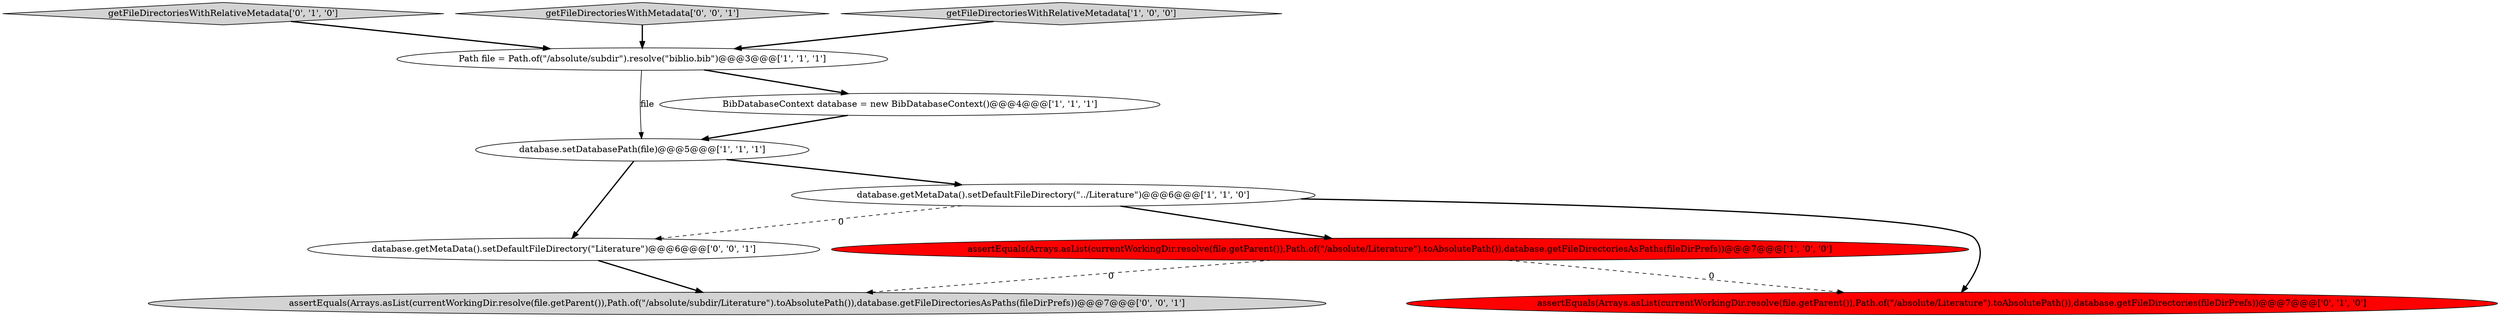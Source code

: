 digraph {
6 [style = filled, label = "getFileDirectoriesWithRelativeMetadata['0', '1', '0']", fillcolor = lightgray, shape = diamond image = "AAA0AAABBB2BBB"];
4 [style = filled, label = "database.setDatabasePath(file)@@@5@@@['1', '1', '1']", fillcolor = white, shape = ellipse image = "AAA0AAABBB1BBB"];
9 [style = filled, label = "assertEquals(Arrays.asList(currentWorkingDir.resolve(file.getParent()),Path.of(\"/absolute/subdir/Literature\").toAbsolutePath()),database.getFileDirectoriesAsPaths(fileDirPrefs))@@@7@@@['0', '0', '1']", fillcolor = lightgray, shape = ellipse image = "AAA0AAABBB3BBB"];
10 [style = filled, label = "database.getMetaData().setDefaultFileDirectory(\"Literature\")@@@6@@@['0', '0', '1']", fillcolor = white, shape = ellipse image = "AAA0AAABBB3BBB"];
8 [style = filled, label = "getFileDirectoriesWithMetadata['0', '0', '1']", fillcolor = lightgray, shape = diamond image = "AAA0AAABBB3BBB"];
1 [style = filled, label = "BibDatabaseContext database = new BibDatabaseContext()@@@4@@@['1', '1', '1']", fillcolor = white, shape = ellipse image = "AAA0AAABBB1BBB"];
5 [style = filled, label = "Path file = Path.of(\"/absolute/subdir\").resolve(\"biblio.bib\")@@@3@@@['1', '1', '1']", fillcolor = white, shape = ellipse image = "AAA0AAABBB1BBB"];
3 [style = filled, label = "getFileDirectoriesWithRelativeMetadata['1', '0', '0']", fillcolor = lightgray, shape = diamond image = "AAA0AAABBB1BBB"];
2 [style = filled, label = "assertEquals(Arrays.asList(currentWorkingDir.resolve(file.getParent()),Path.of(\"/absolute/Literature\").toAbsolutePath()),database.getFileDirectoriesAsPaths(fileDirPrefs))@@@7@@@['1', '0', '0']", fillcolor = red, shape = ellipse image = "AAA1AAABBB1BBB"];
0 [style = filled, label = "database.getMetaData().setDefaultFileDirectory(\"../Literature\")@@@6@@@['1', '1', '0']", fillcolor = white, shape = ellipse image = "AAA0AAABBB1BBB"];
7 [style = filled, label = "assertEquals(Arrays.asList(currentWorkingDir.resolve(file.getParent()),Path.of(\"/absolute/Literature\").toAbsolutePath()),database.getFileDirectories(fileDirPrefs))@@@7@@@['0', '1', '0']", fillcolor = red, shape = ellipse image = "AAA1AAABBB2BBB"];
4->10 [style = bold, label=""];
5->1 [style = bold, label=""];
6->5 [style = bold, label=""];
1->4 [style = bold, label=""];
3->5 [style = bold, label=""];
10->9 [style = bold, label=""];
8->5 [style = bold, label=""];
5->4 [style = solid, label="file"];
2->7 [style = dashed, label="0"];
2->9 [style = dashed, label="0"];
0->10 [style = dashed, label="0"];
4->0 [style = bold, label=""];
0->2 [style = bold, label=""];
0->7 [style = bold, label=""];
}
